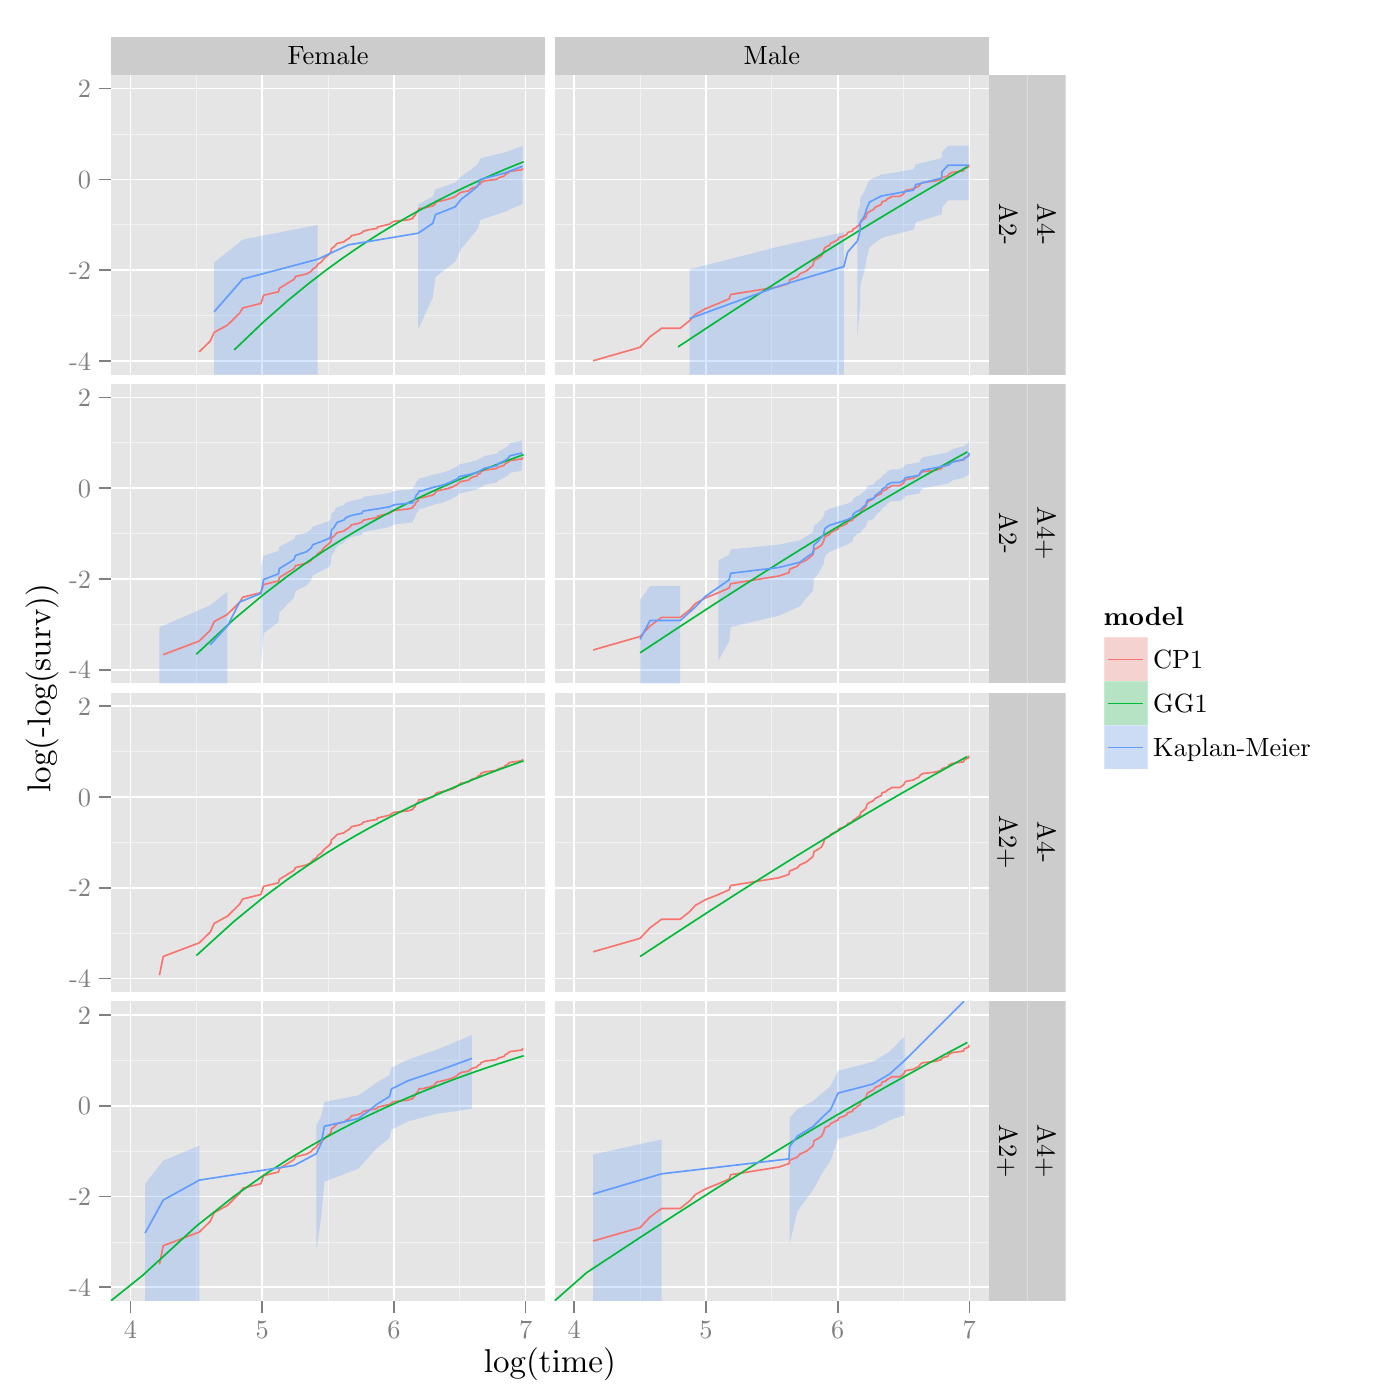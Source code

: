 % Created by tikzDevice version 0.7.0 on 2015-01-16 16:02:53
% !TEX encoding = UTF-8 Unicode
\documentclass[11pt]{memoir}
\nonstopmode

\usepackage{tikz}

\usepackage[active,tightpage,psfixbb]{preview}

\PreviewEnvironment{pgfpicture}

\setlength\PreviewBorder{0pt}

\usepackage{amsmath}
\newcommand{\SweaveOpts}[1]{}  % do not interfere with LaTeX
\newcommand{\SweaveInput}[1]{} % because they are not real TeX commands
\newcommand{\Sexpr}[1]{}       % will only be parsed by R


\usepackage{geometry}
\usepackage{amsmath}
\usepackage{lscape}
\geometry{verbose,tmargin=2.5cm,bmargin=2.5cm,lmargin=2.5cm,rmargin=2.5cm}


\begin{document}

\begin{tikzpicture}[x=1pt,y=1pt]
\definecolor[named]{fillColor}{rgb}{1.00,1.00,1.00}
\path[use as bounding box,fill=fillColor,fill opacity=0.00] (0,0) rectangle (505.89,505.89);
\begin{scope}
\path[clip] (  0.00,  0.00) rectangle (505.89,505.89);
\definecolor[named]{drawColor}{rgb}{1.00,1.00,1.00}
\definecolor[named]{fillColor}{rgb}{1.00,1.00,1.00}

\path[draw=drawColor,line width= 0.6pt,line join=round,line cap=round,fill=fillColor] ( -0.00,  0.00) rectangle (505.89,505.89);
\end{scope}
\begin{scope}
\path[clip] ( 40.03,478.81) rectangle (197.07,492.64);
\definecolor[named]{fillColor}{rgb}{0.80,0.80,0.80}

\path[fill=fillColor] ( 40.03,478.81) rectangle (197.07,492.64);
\definecolor[named]{drawColor}{rgb}{0.00,0.00,0.00}

\node[text=drawColor,anchor=base,inner sep=0pt, outer sep=0pt, scale=  0.87] at (118.55,482.43) {Female};
\end{scope}
\begin{scope}
\path[clip] (200.38,478.81) rectangle (357.41,492.64);
\definecolor[named]{fillColor}{rgb}{0.80,0.80,0.80}

\path[fill=fillColor] (200.38,478.81) rectangle (357.41,492.64);
\definecolor[named]{drawColor}{rgb}{0.00,0.00,0.00}

\node[text=drawColor,anchor=base,inner sep=0pt, outer sep=0pt, scale=  0.87] at (278.90,482.43) {Male};
\end{scope}
\begin{scope}
\path[clip] ( 40.03,370.54) rectangle (197.07,478.81);
\definecolor[named]{fillColor}{rgb}{0.90,0.90,0.90}

\path[fill=fillColor] ( 40.03,370.54) rectangle (197.07,478.81);
\definecolor[named]{drawColor}{rgb}{0.95,0.95,0.95}

\path[draw=drawColor,line width= 0.3pt,line join=round] ( 40.03,391.87) --
	(197.07,391.87);

\path[draw=drawColor,line width= 0.3pt,line join=round] ( 40.03,424.67) --
	(197.07,424.67);

\path[draw=drawColor,line width= 0.3pt,line join=round] ( 40.03,457.48) --
	(197.07,457.48);

\path[draw=drawColor,line width= 0.3pt,line join=round] ( 70.96,370.54) --
	( 70.96,478.81);

\path[draw=drawColor,line width= 0.3pt,line join=round] (118.55,370.54) --
	(118.55,478.81);

\path[draw=drawColor,line width= 0.3pt,line join=round] (166.14,370.54) --
	(166.14,478.81);
\definecolor[named]{drawColor}{rgb}{1.00,1.00,1.00}

\path[draw=drawColor,line width= 0.6pt,line join=round] ( 40.03,375.46) --
	(197.07,375.46);

\path[draw=drawColor,line width= 0.6pt,line join=round] ( 40.03,408.27) --
	(197.07,408.27);

\path[draw=drawColor,line width= 0.6pt,line join=round] ( 40.03,441.08) --
	(197.07,441.08);

\path[draw=drawColor,line width= 0.6pt,line join=round] ( 40.03,473.89) --
	(197.07,473.89);

\path[draw=drawColor,line width= 0.6pt,line join=round] ( 47.17,370.54) --
	( 47.17,478.81);

\path[draw=drawColor,line width= 0.6pt,line join=round] ( 94.76,370.54) --
	( 94.76,478.81);

\path[draw=drawColor,line width= 0.6pt,line join=round] (142.34,370.54) --
	(142.34,478.81);

\path[draw=drawColor,line width= 0.6pt,line join=round] (189.93,370.54) --
	(189.93,478.81);
\definecolor[named]{fillColor}{rgb}{0.38,0.61,1.00}

\path[fill=fillColor,fill opacity=0.25] ( 77.37,411.02) --
	( 87.72,419.32) --
	(114.77,424.62) --
	(114.77,370.54) --
	( 87.72,370.54) --
	( 77.37,370.54) --
	cycle;

\path[fill=fillColor,fill opacity=0.25] (151.11,431.98) --
	(156.39,434.87) --
	(157.35,437.48) --
	(164.52,439.89) --
	(166.55,442.16) --
	(169.84,444.36) --
	(172.67,446.51) --
	(173.65,448.66) --
	(182.54,450.85) --
	(188.85,453.15) --
	(188.85,432.22) --
	(182.54,429.40) --
	(173.65,426.44) --
	(172.67,423.27) --
	(169.84,419.80) --
	(166.55,415.88) --
	(164.52,411.33) --
	(157.35,405.76) --
	(156.39,398.37) --
	(151.11,386.85) --
	cycle;
\definecolor[named]{drawColor}{rgb}{0.97,0.46,0.43}

\path[draw=drawColor,line width= 0.6pt,line join=round] ( 72.00,378.76) --
	( 75.97,382.61) --
	( 77.37,385.76) --
	( 82.20,388.42) --
	( 86.59,392.76) --
	( 87.72,394.59) --
	( 94.30,396.25) --
	( 95.26,399.17) --
	(100.66,400.47) --
	(100.94,401.70) --
	(106.26,404.97) --
	(106.76,405.97) --
	(110.82,406.91) --
	(112.39,407.81) --
	(113.05,408.68) --
	(114.34,409.52) --
	(114.77,410.33) --
	(116.01,411.12) --
	(117.23,412.62) --
	(119.00,414.05) --
	(119.57,414.74) --
	(119.76,416.06) --
	(120.70,416.69) --
	(121.25,417.31) --
	(121.80,417.91) --
	(124.28,418.50) --
	(124.96,419.08) --
	(125.97,419.64) --
	(126.63,420.19) --
	(126.96,420.73) --
	(129.50,421.26) --
	(130.87,421.79) --
	(131.17,422.32) --
	(133.07,422.83) --
	(136.26,423.35) --
	(136.39,423.86) --
	(140.73,424.89) --
	(141.46,425.41) --
	(142.41,425.93) --
	(147.44,426.45) --
	(149.20,426.98) --
	(149.31,427.50) --
	(150.01,428.01) --
	(150.11,428.53) --
	(150.51,429.03) --
	(151.11,429.54) --
	(151.20,430.03) --
	(151.40,430.52) --
	(152.36,430.52) --
	(154.60,431.03) --
	(156.39,431.52) --
	(157.09,432.01) --
	(157.35,432.50) --
	(157.86,432.99) --
	(160.19,433.48) --
	(162.10,433.97) --
	(163.63,434.46) --
	(164.52,434.95) --
	(165.33,435.44) --
	(165.77,435.92) --
	(166.55,436.41) --
	(169.31,436.90) --
	(169.84,437.40) --
	(170.50,437.89) --
	(172.29,438.40) --
	(172.67,438.93) --
	(173.65,439.46) --
	(173.78,439.99) --
	(175.16,440.53) --
	(179.40,441.08) --
	(180.15,441.64) --
	(182.09,442.21) --
	(182.54,442.79) --
	(183.55,443.37) --
	(184.19,443.96) --
	(188.71,444.57) --
	(188.85,445.20);
\definecolor[named]{drawColor}{rgb}{0.00,0.73,0.22}

\path[draw=drawColor,line width= 0.6pt,line join=round] ( 84.64,379.46) --
	( 95.26,389.59) --
	(103.94,397.22) --
	(111.27,403.22) --
	(117.63,408.11) --
	(123.23,412.19) --
	(128.25,415.66) --
	(132.78,418.67) --
	(136.92,421.31) --
	(140.73,423.65) --
	(144.26,425.75) --
	(147.54,427.64) --
	(150.61,429.36) --
	(153.50,430.93) --
	(156.22,432.37) --
	(158.79,433.71) --
	(161.23,434.94) --
	(163.55,436.10) --
	(165.77,437.18) --
	(167.88,438.19) --
	(169.91,439.14) --
	(171.85,440.03) --
	(173.72,440.88) --
	(175.51,441.68) --
	(177.24,442.45) --
	(178.91,443.17) --
	(180.52,443.86) --
	(182.09,444.52) --
	(183.60,445.16) --
	(185.06,445.76) --
	(186.48,446.34) --
	(187.86,446.90) --
	(189.20,447.43);
\definecolor[named]{drawColor}{rgb}{0.38,0.61,1.00}

\path[draw=drawColor,line width= 0.6pt,line join=round] ( 77.37,393.22) --
	( 87.72,405.05) --
	(114.77,412.19) --
	(125.97,417.42) --
	(151.11,421.62) --
	(156.39,425.18) --
	(157.35,428.32) --
	(164.52,431.17) --
	(166.55,433.81) --
	(169.84,436.30) --
	(172.67,438.70) --
	(173.65,441.05) --
	(182.54,443.41) --
	(188.85,445.82);
\end{scope}
\begin{scope}
\path[clip] ( 40.03,258.96) rectangle (197.07,367.23);
\definecolor[named]{fillColor}{rgb}{0.90,0.90,0.90}

\path[fill=fillColor] ( 40.03,258.96) rectangle (197.07,367.23);
\definecolor[named]{drawColor}{rgb}{0.95,0.95,0.95}

\path[draw=drawColor,line width= 0.3pt,line join=round] ( 40.03,280.28) --
	(197.07,280.28);

\path[draw=drawColor,line width= 0.3pt,line join=round] ( 40.03,313.09) --
	(197.07,313.09);

\path[draw=drawColor,line width= 0.3pt,line join=round] ( 40.03,345.90) --
	(197.07,345.90);

\path[draw=drawColor,line width= 0.3pt,line join=round] ( 70.96,258.96) --
	( 70.96,367.23);

\path[draw=drawColor,line width= 0.3pt,line join=round] (118.55,258.96) --
	(118.55,367.23);

\path[draw=drawColor,line width= 0.3pt,line join=round] (166.14,258.96) --
	(166.14,367.23);
\definecolor[named]{drawColor}{rgb}{1.00,1.00,1.00}

\path[draw=drawColor,line width= 0.6pt,line join=round] ( 40.03,263.88) --
	(197.07,263.88);

\path[draw=drawColor,line width= 0.6pt,line join=round] ( 40.03,296.69) --
	(197.07,296.69);

\path[draw=drawColor,line width= 0.6pt,line join=round] ( 40.03,329.50) --
	(197.07,329.50);

\path[draw=drawColor,line width= 0.6pt,line join=round] ( 40.03,362.31) --
	(197.07,362.31);

\path[draw=drawColor,line width= 0.6pt,line join=round] ( 47.17,258.96) --
	( 47.17,367.23);

\path[draw=drawColor,line width= 0.6pt,line join=round] ( 94.76,258.96) --
	( 94.76,367.23);

\path[draw=drawColor,line width= 0.6pt,line join=round] (142.34,258.96) --
	(142.34,367.23);

\path[draw=drawColor,line width= 0.6pt,line join=round] (189.93,258.96) --
	(189.93,367.23);
\definecolor[named]{fillColor}{rgb}{0.38,0.61,1.00}

\path[fill=fillColor,fill opacity=0.25] ( 57.62,279.20) --
	( 75.97,287.17) --
	( 82.20,292.10) --
	( 82.20,258.96) --
	( 75.97,258.96) --
	( 57.62,258.96) --
	cycle;

\path[fill=fillColor,fill opacity=0.25] ( 94.30,301.11) --
	( 95.26,305.11) --
	(100.66,306.80) --
	(100.94,308.34) --
	(106.26,311.08) --
	(106.76,312.31) --
	(110.82,313.47) --
	(112.39,314.57) --
	(113.05,315.62) --
	(119.00,317.58) --
	(119.57,318.50) --
	(119.76,320.24) --
	(120.70,321.08) --
	(121.25,321.89) --
	(121.80,322.68) --
	(124.28,323.45) --
	(124.96,324.20) --
	(126.96,324.94) --
	(130.87,325.66) --
	(131.17,326.37) --
	(136.26,327.07) --
	(140.73,327.77) --
	(142.41,328.45) --
	(149.20,329.13) --
	(149.31,329.80) --
	(150.01,330.46) --
	(150.11,331.13) --
	(150.51,331.79) --
	(151.20,332.45) --
	(151.40,333.11) --
	(152.36,333.11) --
	(154.60,333.80) --
	(157.09,334.49) --
	(160.19,335.19) --
	(162.10,335.89) --
	(163.63,336.60) --
	(165.33,337.32) --
	(165.77,338.05) --
	(169.31,338.79) --
	(172.29,339.55) --
	(173.78,340.33) --
	(175.16,341.13) --
	(179.40,341.95) --
	(180.15,342.81) --
	(182.09,343.72) --
	(183.55,344.67) --
	(184.19,345.68) --
	(188.71,346.77) --
	(188.71,335.90) --
	(184.19,334.96) --
	(183.55,334.06) --
	(182.09,333.18) --
	(180.15,332.33) --
	(179.40,331.49) --
	(175.16,330.68) --
	(173.78,329.87) --
	(172.29,329.07) --
	(169.31,328.28) --
	(165.77,327.50) --
	(165.33,326.72) --
	(163.63,325.94) --
	(162.10,325.16) --
	(160.19,324.38) --
	(157.09,323.60) --
	(154.60,322.82) --
	(152.36,322.02) --
	(151.40,322.02) --
	(151.20,321.24) --
	(150.51,320.46) --
	(150.11,319.66) --
	(150.01,318.85) --
	(149.31,318.02) --
	(149.20,317.19) --
	(142.41,316.33) --
	(140.73,315.46) --
	(136.26,314.56) --
	(131.17,313.65) --
	(130.87,312.71) --
	(126.96,311.74) --
	(124.96,310.74) --
	(124.28,309.70) --
	(121.80,308.63) --
	(121.25,307.51) --
	(120.70,306.35) --
	(119.76,305.13) --
	(119.57,302.51) --
	(119.00,301.09) --
	(113.05,297.96) --
	(112.39,296.22) --
	(110.82,294.33) --
	(106.76,292.27) --
	(106.26,289.99) --
	(100.94,284.52) --
	(100.66,281.14) --
	( 95.26,277.07) --
	( 94.30,265.03) --
	cycle;
\definecolor[named]{drawColor}{rgb}{0.97,0.46,0.43}

\path[draw=drawColor,line width= 0.6pt,line join=round] ( 59.00,269.33) --
	( 72.00,274.25) --
	( 75.97,278.11) --
	( 77.37,281.25) --
	( 82.20,283.91) --
	( 86.59,288.25) --
	( 87.72,290.08) --
	( 94.30,291.74) --
	( 95.26,294.66) --
	(100.66,295.96) --
	(100.94,297.19) --
	(106.26,300.46) --
	(106.76,301.46) --
	(110.82,302.40) --
	(112.39,303.30) --
	(113.05,304.17) --
	(114.34,305.01) --
	(114.77,305.82) --
	(116.01,306.61) --
	(117.23,308.11) --
	(119.00,309.54) --
	(119.57,310.23) --
	(119.76,311.55) --
	(120.70,312.18) --
	(121.25,312.80) --
	(121.80,313.40) --
	(124.28,313.99) --
	(124.96,314.57) --
	(125.97,315.13) --
	(126.63,315.68) --
	(126.96,316.22) --
	(129.50,316.75) --
	(130.87,317.28) --
	(131.17,317.81) --
	(133.07,318.32) --
	(136.26,318.84) --
	(136.39,319.35) --
	(140.73,320.38) --
	(141.46,320.90) --
	(142.41,321.42) --
	(147.44,321.94) --
	(149.20,322.47) --
	(149.31,322.99) --
	(150.01,323.51) --
	(150.11,324.02) --
	(150.51,324.52) --
	(151.11,325.03) --
	(151.20,325.52) --
	(151.40,326.01) --
	(152.36,326.01) --
	(154.60,326.52) --
	(156.39,327.01) --
	(157.09,327.50) --
	(157.35,327.99) --
	(157.86,328.48) --
	(160.19,328.97) --
	(162.10,329.46) --
	(163.63,329.95) --
	(164.52,330.44) --
	(165.33,330.93) --
	(165.77,331.41) --
	(166.55,331.90) --
	(169.31,332.39) --
	(169.84,332.89) --
	(170.50,333.38) --
	(172.29,333.89) --
	(172.67,334.42) --
	(173.65,334.95) --
	(173.78,335.48) --
	(175.16,336.02) --
	(179.40,336.57) --
	(180.15,337.13) --
	(182.09,337.70) --
	(182.54,338.28) --
	(183.55,338.86) --
	(184.19,339.45) --
	(188.71,340.06) --
	(188.85,340.69);
\definecolor[named]{drawColor}{rgb}{0.00,0.73,0.22}

\path[draw=drawColor,line width= 0.6pt,line join=round] ( 70.95,269.48) --
	( 84.64,282.21) --
	( 95.26,291.08) --
	(103.94,297.73) --
	(111.27,302.95) --
	(117.63,307.19) --
	(123.23,310.74) --
	(128.25,313.75) --
	(132.78,316.37) --
	(136.92,318.66) --
	(140.73,320.70) --
	(144.26,322.52) --
	(147.54,324.17) --
	(150.61,325.67) --
	(153.50,327.04) --
	(156.22,328.30) --
	(158.79,329.47) --
	(161.23,330.56) --
	(163.55,331.57) --
	(165.77,332.52) --
	(167.88,333.41) --
	(169.91,334.24) --
	(171.85,335.03) --
	(173.72,335.78) --
	(175.51,336.49) --
	(177.24,337.16) --
	(178.91,337.80) --
	(180.52,338.41) --
	(182.09,339.00) --
	(183.60,339.56) --
	(185.06,340.09) --
	(186.48,340.61) --
	(187.86,341.10) --
	(189.20,341.58);
\definecolor[named]{drawColor}{rgb}{0.38,0.61,1.00}

\path[draw=drawColor,line width= 0.6pt,line join=round] ( 75.97,272.90) --
	( 82.20,279.69) --
	( 86.59,288.34) --
	( 94.30,291.47) --
	( 95.26,296.47) --
	(100.66,298.55) --
	(100.94,300.42) --
	(106.26,303.71) --
	(106.76,305.18) --
	(110.82,306.55) --
	(112.39,307.84) --
	(113.05,309.06) --
	(119.00,311.32) --
	(119.57,312.38) --
	(119.76,314.37) --
	(120.70,315.31) --
	(121.25,316.23) --
	(121.80,317.11) --
	(124.28,317.97) --
	(124.96,318.81) --
	(126.96,319.63) --
	(130.87,320.43) --
	(131.17,321.21) --
	(136.26,321.98) --
	(140.73,322.74) --
	(142.41,323.49) --
	(149.20,324.22) --
	(149.31,324.95) --
	(150.01,325.66) --
	(150.11,326.38) --
	(150.51,327.08) --
	(151.20,327.78) --
	(151.40,328.48) --
	(152.36,328.48) --
	(154.60,329.21) --
	(157.09,329.94) --
	(160.19,330.66) --
	(162.10,331.39) --
	(163.63,332.12) --
	(165.33,332.86) --
	(165.77,333.61) --
	(169.31,334.37) --
	(172.29,335.13) --
	(173.78,335.92) --
	(175.16,336.72) --
	(179.40,337.54) --
	(180.15,338.40) --
	(182.09,339.28) --
	(183.55,340.21) --
	(184.19,341.18) --
	(188.71,342.22);
\end{scope}
\begin{scope}
\path[clip] ( 40.03,147.38) rectangle (197.07,255.65);
\definecolor[named]{fillColor}{rgb}{0.90,0.90,0.90}

\path[fill=fillColor] ( 40.03,147.38) rectangle (197.07,255.65);
\definecolor[named]{drawColor}{rgb}{0.95,0.95,0.95}

\path[draw=drawColor,line width= 0.3pt,line join=round] ( 40.03,168.70) --
	(197.07,168.70);

\path[draw=drawColor,line width= 0.3pt,line join=round] ( 40.03,201.51) --
	(197.07,201.51);

\path[draw=drawColor,line width= 0.3pt,line join=round] ( 40.03,234.32) --
	(197.07,234.32);

\path[draw=drawColor,line width= 0.3pt,line join=round] ( 70.96,147.38) --
	( 70.96,255.65);

\path[draw=drawColor,line width= 0.3pt,line join=round] (118.55,147.38) --
	(118.55,255.65);

\path[draw=drawColor,line width= 0.3pt,line join=round] (166.14,147.38) --
	(166.14,255.65);
\definecolor[named]{drawColor}{rgb}{1.00,1.00,1.00}

\path[draw=drawColor,line width= 0.6pt,line join=round] ( 40.03,152.30) --
	(197.07,152.30);

\path[draw=drawColor,line width= 0.6pt,line join=round] ( 40.03,185.11) --
	(197.07,185.11);

\path[draw=drawColor,line width= 0.6pt,line join=round] ( 40.03,217.92) --
	(197.07,217.92);

\path[draw=drawColor,line width= 0.6pt,line join=round] ( 40.03,250.73) --
	(197.07,250.73);

\path[draw=drawColor,line width= 0.6pt,line join=round] ( 47.17,147.38) --
	( 47.17,255.65);

\path[draw=drawColor,line width= 0.6pt,line join=round] ( 94.76,147.38) --
	( 94.76,255.65);

\path[draw=drawColor,line width= 0.6pt,line join=round] (142.34,147.38) --
	(142.34,255.65);

\path[draw=drawColor,line width= 0.6pt,line join=round] (189.93,147.38) --
	(189.93,255.65);
\definecolor[named]{drawColor}{rgb}{0.97,0.46,0.43}

\path[draw=drawColor,line width= 0.6pt,line join=round] ( 57.62,153.53) --
	( 59.00,160.27) --
	( 72.00,165.19) --
	( 75.97,169.04) --
	( 77.37,172.19) --
	( 82.20,174.84) --
	( 86.59,179.19) --
	( 87.72,181.02) --
	( 94.30,182.67) --
	( 95.26,185.59) --
	(100.66,186.90) --
	(100.94,188.12) --
	(106.26,191.40) --
	(106.76,192.39) --
	(110.82,193.34) --
	(112.39,194.24) --
	(113.05,195.11) --
	(114.34,195.95) --
	(114.77,196.76) --
	(116.01,197.54) --
	(117.23,199.05) --
	(119.00,200.48) --
	(119.57,201.16) --
	(119.76,202.48) --
	(120.70,203.12) --
	(121.25,203.74) --
	(121.80,204.34) --
	(124.28,204.93) --
	(124.96,205.50) --
	(125.97,206.07) --
	(126.63,206.62) --
	(126.96,207.16) --
	(129.50,207.69) --
	(130.87,208.22) --
	(131.17,208.74) --
	(133.07,209.26) --
	(136.26,209.78) --
	(136.39,210.29) --
	(140.73,211.31) --
	(141.46,211.83) --
	(142.41,212.36) --
	(147.44,212.88) --
	(149.20,213.41) --
	(149.31,213.92) --
	(150.01,214.44) --
	(150.11,214.95) --
	(150.51,215.46) --
	(151.11,215.96) --
	(151.20,216.46) --
	(151.40,216.95) --
	(152.36,216.95) --
	(154.60,217.45) --
	(156.39,217.95) --
	(157.09,218.44) --
	(157.35,218.93) --
	(157.86,219.41) --
	(160.19,219.91) --
	(162.10,220.40) --
	(163.63,220.89) --
	(164.52,221.38) --
	(165.33,221.86) --
	(165.77,222.35) --
	(166.55,222.84) --
	(169.31,223.33) --
	(169.84,223.82) --
	(170.50,224.31) --
	(172.29,224.83) --
	(172.67,225.36) --
	(173.65,225.89) --
	(173.78,226.42) --
	(175.16,226.95) --
	(179.40,227.51) --
	(180.15,228.07) --
	(182.09,228.64) --
	(182.54,229.22) --
	(183.55,229.80) --
	(184.19,230.39) --
	(188.71,230.99) --
	(188.85,231.63);
\definecolor[named]{drawColor}{rgb}{0.00,0.73,0.22}

\path[draw=drawColor,line width= 0.6pt,line join=round] ( 70.95,160.60) --
	( 84.64,173.02) --
	( 95.26,181.68) --
	(103.94,188.16) --
	(111.27,193.25) --
	(117.63,197.39) --
	(123.23,200.84) --
	(128.25,203.78) --
	(132.78,206.33) --
	(136.92,208.57) --
	(140.73,210.55) --
	(144.26,212.33) --
	(147.54,213.94) --
	(150.61,215.41) --
	(153.50,216.75) --
	(156.22,217.98) --
	(158.79,219.12) --
	(161.23,220.18) --
	(163.55,221.17) --
	(165.77,222.10) --
	(167.88,222.97) --
	(169.91,223.78) --
	(171.85,224.56) --
	(173.72,225.29) --
	(175.51,225.98) --
	(177.24,226.64) --
	(178.91,227.27) --
	(180.52,227.86) --
	(182.09,228.44) --
	(183.60,228.98) --
	(185.06,229.51) --
	(186.48,230.01) --
	(187.86,230.50) --
	(189.20,230.96);
\end{scope}
\begin{scope}
\path[clip] ( 40.03, 35.80) rectangle (197.07,144.07);
\definecolor[named]{fillColor}{rgb}{0.90,0.90,0.90}

\path[fill=fillColor] ( 40.03, 35.80) rectangle (197.07,144.07);
\definecolor[named]{drawColor}{rgb}{0.95,0.95,0.95}

\path[draw=drawColor,line width= 0.3pt,line join=round] ( 40.03, 57.12) --
	(197.07, 57.12);

\path[draw=drawColor,line width= 0.3pt,line join=round] ( 40.03, 89.93) --
	(197.07, 89.93);

\path[draw=drawColor,line width= 0.3pt,line join=round] ( 40.03,122.74) --
	(197.07,122.74);

\path[draw=drawColor,line width= 0.3pt,line join=round] ( 70.96, 35.80) --
	( 70.96,144.07);

\path[draw=drawColor,line width= 0.3pt,line join=round] (118.55, 35.80) --
	(118.55,144.07);

\path[draw=drawColor,line width= 0.3pt,line join=round] (166.14, 35.80) --
	(166.14,144.07);
\definecolor[named]{drawColor}{rgb}{1.00,1.00,1.00}

\path[draw=drawColor,line width= 0.6pt,line join=round] ( 40.03, 40.72) --
	(197.07, 40.72);

\path[draw=drawColor,line width= 0.6pt,line join=round] ( 40.03, 73.53) --
	(197.07, 73.53);

\path[draw=drawColor,line width= 0.6pt,line join=round] ( 40.03,106.34) --
	(197.07,106.34);

\path[draw=drawColor,line width= 0.6pt,line join=round] ( 40.03,139.14) --
	(197.07,139.14);

\path[draw=drawColor,line width= 0.6pt,line join=round] ( 47.17, 35.80) --
	( 47.17,144.07);

\path[draw=drawColor,line width= 0.6pt,line join=round] ( 94.76, 35.80) --
	( 94.76,144.07);

\path[draw=drawColor,line width= 0.6pt,line join=round] (142.34, 35.80) --
	(142.34,144.07);

\path[draw=drawColor,line width= 0.6pt,line join=round] (189.93, 35.80) --
	(189.93,144.07);
\definecolor[named]{fillColor}{rgb}{0.38,0.61,1.00}

\path[fill=fillColor,fill opacity=0.25] ( 52.45, 78.16) --
	( 59.00, 86.52) --
	( 72.00, 91.88) --
	( 72.00, 35.80) --
	( 59.00, 35.80) --
	( 52.45, 35.80) --
	cycle;

\path[fill=fillColor,fill opacity=0.25] (114.34, 99.40) --
	(116.01,102.39) --
	(117.23,107.66) --
	(129.50,110.10) --
	(133.07,112.49) --
	(136.39,114.90) --
	(140.73,117.38) --
	(141.46,120.03) --
	(147.44,123.00) --
	(157.86,126.61) --
	(170.50,131.84) --
	(170.50,105.18) --
	(157.86,103.44) --
	(147.44,100.66) --
	(141.46, 97.68) --
	(140.73, 94.54) --
	(136.39, 91.21) --
	(133.07, 87.60) --
	(129.50, 83.57) --
	(117.23, 78.90) --
	(116.01, 65.75) --
	(114.34, 54.12) --
	cycle;
\definecolor[named]{drawColor}{rgb}{0.97,0.46,0.43}

\path[draw=drawColor,line width= 0.6pt,line join=round] ( 57.62, 49.02) --
	( 59.00, 55.76) --
	( 72.00, 60.68) --
	( 75.97, 64.53) --
	( 77.37, 67.68) --
	( 82.20, 70.33) --
	( 86.59, 74.68) --
	( 87.72, 76.51) --
	( 94.30, 78.16) --
	( 95.26, 81.08) --
	(100.66, 82.39) --
	(100.94, 83.61) --
	(106.26, 86.89) --
	(106.76, 87.88) --
	(110.82, 88.83) --
	(112.39, 89.73) --
	(113.05, 90.60) --
	(114.34, 91.44) --
	(114.77, 92.25) --
	(116.01, 93.03) --
	(117.23, 94.54) --
	(119.00, 95.97) --
	(119.57, 96.65) --
	(119.76, 97.97) --
	(120.70, 98.61) --
	(121.25, 99.23) --
	(121.80, 99.83) --
	(124.28,100.42) --
	(124.96,100.99) --
	(125.97,101.56) --
	(126.63,102.11) --
	(126.96,102.65) --
	(129.50,103.18) --
	(130.87,103.71) --
	(131.17,104.23) --
	(133.07,104.75) --
	(136.26,105.27) --
	(136.39,105.78) --
	(140.73,106.80) --
	(141.46,107.32) --
	(142.41,107.85) --
	(147.44,108.37) --
	(149.20,108.90) --
	(149.31,109.41) --
	(150.01,109.93) --
	(150.11,110.44) --
	(150.51,110.95) --
	(151.11,111.46) --
	(151.20,111.95) --
	(151.40,112.44) --
	(152.36,112.44) --
	(154.60,112.94) --
	(156.39,113.44) --
	(157.09,113.93) --
	(157.35,114.42) --
	(157.86,114.90) --
	(160.19,115.40) --
	(162.10,115.89) --
	(163.63,116.38) --
	(164.52,116.87) --
	(165.33,117.36) --
	(165.77,117.84) --
	(166.55,118.33) --
	(169.31,118.82) --
	(169.84,119.31) --
	(170.50,119.80) --
	(172.29,120.32) --
	(172.67,120.85) --
	(173.65,121.38) --
	(173.78,121.91) --
	(175.16,122.44) --
	(179.40,123.00) --
	(180.15,123.56) --
	(182.09,124.13) --
	(182.54,124.71) --
	(183.55,125.29) --
	(184.19,125.88) --
	(188.71,126.48) --
	(188.85,127.12);
\definecolor[named]{drawColor}{rgb}{0.00,0.73,0.22}

\path[draw=drawColor,line width= 0.6pt,line join=round] ( 40.03, 35.80) --
	( 51.66, 45.12) --
	( 70.95, 62.82) --
	( 84.64, 73.67) --
	( 95.26, 81.19) --
	(103.94, 86.82) --
	(111.27, 91.24) --
	(117.63, 94.84) --
	(123.23, 97.84) --
	(128.25,100.40) --
	(132.78,102.63) --
	(136.92,104.58) --
	(140.73,106.32) --
	(144.26,107.88) --
	(147.54,109.29) --
	(150.61,110.58) --
	(153.50,111.76) --
	(156.22,112.85) --
	(158.79,113.85) --
	(161.23,114.79) --
	(163.55,115.67) --
	(165.77,116.49) --
	(167.88,117.26) --
	(169.91,117.98) --
	(171.85,118.67) --
	(173.72,119.32) --
	(175.51,119.94) --
	(177.24,120.52) --
	(178.91,121.08) --
	(180.52,121.62) --
	(182.09,122.13) --
	(183.60,122.62) --
	(185.06,123.09) --
	(186.48,123.54) --
	(187.86,123.97) --
	(189.20,124.39);
\definecolor[named]{drawColor}{rgb}{0.38,0.61,1.00}

\path[draw=drawColor,line width= 0.6pt,line join=round] ( 52.45, 60.35) --
	( 59.00, 72.24) --
	( 72.00, 79.45) --
	(106.26, 84.75) --
	(114.34, 89.03) --
	(116.01, 92.69) --
	(117.23, 98.91) --
	(129.50,101.70) --
	(133.07,104.37) --
	(136.39,107.00) --
	(140.73,109.65) --
	(141.46,112.40) --
	(147.44,115.37) --
	(157.86,118.82) --
	(170.50,123.42);
\end{scope}
\begin{scope}
\path[clip] (200.38,370.54) rectangle (357.41,478.81);
\definecolor[named]{fillColor}{rgb}{0.90,0.90,0.90}

\path[fill=fillColor] (200.38,370.54) rectangle (357.41,478.81);
\definecolor[named]{drawColor}{rgb}{0.95,0.95,0.95}

\path[draw=drawColor,line width= 0.3pt,line join=round] (200.38,391.87) --
	(357.41,391.87);

\path[draw=drawColor,line width= 0.3pt,line join=round] (200.38,424.67) --
	(357.41,424.67);

\path[draw=drawColor,line width= 0.3pt,line join=round] (200.38,457.48) --
	(357.41,457.48);

\path[draw=drawColor,line width= 0.3pt,line join=round] (231.31,370.54) --
	(231.31,478.81);

\path[draw=drawColor,line width= 0.3pt,line join=round] (278.90,370.54) --
	(278.90,478.81);

\path[draw=drawColor,line width= 0.3pt,line join=round] (326.48,370.54) --
	(326.48,478.81);
\definecolor[named]{drawColor}{rgb}{1.00,1.00,1.00}

\path[draw=drawColor,line width= 0.6pt,line join=round] (200.38,375.46) --
	(357.41,375.46);

\path[draw=drawColor,line width= 0.6pt,line join=round] (200.38,408.27) --
	(357.41,408.27);

\path[draw=drawColor,line width= 0.6pt,line join=round] (200.38,441.08) --
	(357.41,441.08);

\path[draw=drawColor,line width= 0.6pt,line join=round] (200.38,473.89) --
	(357.41,473.89);

\path[draw=drawColor,line width= 0.6pt,line join=round] (207.52,370.54) --
	(207.52,478.81);

\path[draw=drawColor,line width= 0.6pt,line join=round] (255.10,370.54) --
	(255.10,478.81);

\path[draw=drawColor,line width= 0.6pt,line join=round] (302.69,370.54) --
	(302.69,478.81);

\path[draw=drawColor,line width= 0.6pt,line join=round] (350.27,370.54) --
	(350.27,478.81);
\definecolor[named]{fillColor}{rgb}{0.38,0.61,1.00}

\path[fill=fillColor,fill opacity=0.25] (249.16,408.55) --
	(281.42,416.79) --
	(304.94,422.01) --
	(304.94,370.54) --
	(281.42,370.54) --
	(249.16,370.54) --
	cycle;

\path[fill=fillColor,fill opacity=0.25] (309.85,429.19) --
	(310.76,431.98) --
	(310.86,434.47) --
	(312.42,436.75) --
	(313.19,438.87) --
	(314.21,440.87) --
	(318.55,442.81) --
	(330.12,444.69) --
	(330.97,446.55) --
	(331.17,446.55) --
	(340.23,448.72) --
	(340.39,450.93) --
	(342.58,453.24) --
	(350.03,453.24) --
	(350.03,433.47) --
	(342.58,433.47) --
	(340.39,430.95) --
	(340.23,428.37) --
	(331.17,425.70) --
	(330.97,425.70) --
	(330.12,422.93) --
	(318.55,419.92) --
	(314.21,416.59) --
	(313.19,412.80) --
	(312.42,408.36) --
	(310.86,402.90) --
	(310.76,395.61) --
	(309.85,384.20) --
	cycle;
\definecolor[named]{drawColor}{rgb}{0.97,0.46,0.43}

\path[draw=drawColor,line width= 0.6pt,line join=round] (214.33,375.53) --
	(231.30,380.39) --
	(234.86,384.19) --
	(239.09,387.30) --
	(245.78,387.30) --
	(249.16,389.99) --
	(251.29,392.31) --
	(254.97,394.37) --
	(259.56,396.22) --
	(263.48,397.91) --
	(264.02,399.47) --
	(281.42,402.26) --
	(285.14,403.52) --
	(285.31,404.71) --
	(288.11,405.85) --
	(289.07,406.94) --
	(291.37,407.98) --
	(293.70,409.92) --
	(293.99,410.84) --
	(294.13,411.74) --
	(295.66,412.60) --
	(296.87,413.43) --
	(297.66,415.02) --
	(297.79,415.78) --
	(298.18,416.51) --
	(299.72,417.22) --
	(300.09,417.92) --
	(302.87,419.28) --
	(302.99,419.94) --
	(304.94,420.59) --
	(306.05,421.23) --
	(306.27,421.85) --
	(308.10,422.45) --
	(308.20,423.04) --
	(309.24,423.62) --
	(309.85,424.20) --
	(310.76,424.76) --
	(310.86,425.31) --
	(311.06,425.85) --
	(311.74,426.38) --
	(312.42,426.91) --
	(312.90,427.43) --
	(313.09,427.95) --
	(313.19,428.47) --
	(313.47,428.97) --
	(314.21,429.48) --
	(315.31,429.97) --
	(315.94,430.47) --
	(316.21,430.97) --
	(317.26,431.47) --
	(318.46,431.96) --
	(318.55,432.46) --
	(318.72,432.95) --
	(320.21,433.43) --
	(320.53,433.92) --
	(321.50,434.41) --
	(322.28,434.92) --
	(325.24,434.92) --
	(325.97,435.45) --
	(326.61,435.98) --
	(326.90,436.52) --
	(327.18,437.07) --
	(330.12,437.63) --
	(330.97,438.18) --
	(331.17,438.18) --
	(332.19,438.75) --
	(332.51,439.33) --
	(333.32,439.92) --
	(338.21,440.51) --
	(340.23,441.11) --
	(340.39,441.72) --
	(342.58,442.33) --
	(342.79,442.94) --
	(343.99,443.57) --
	(348.21,444.20) --
	(348.34,444.86) --
	(349.90,445.58) --
	(350.03,445.58) --
	(350.12,446.37);
\definecolor[named]{drawColor}{rgb}{0.00,0.73,0.22}

\path[draw=drawColor,line width= 0.6pt,line join=round] (244.99,380.51) --
	(255.61,387.52) --
	(264.28,393.21) --
	(271.62,397.98) --
	(277.97,402.09) --
	(283.58,405.68) --
	(288.59,408.87) --
	(293.13,411.74) --
	(297.27,414.35) --
	(301.08,416.73) --
	(304.60,418.92) --
	(307.89,420.95) --
	(310.96,422.84) --
	(313.84,424.60) --
	(316.56,426.25) --
	(319.14,427.81) --
	(321.58,429.28) --
	(323.90,430.67) --
	(326.11,431.99) --
	(328.23,433.25) --
	(330.25,434.45) --
	(332.19,435.60) --
	(334.06,436.69) --
	(335.86,437.74) --
	(337.59,438.75) --
	(339.26,439.72) --
	(340.87,440.66) --
	(342.43,441.56) --
	(343.94,442.42) --
	(345.41,443.26) --
	(346.83,444.08) --
	(348.21,444.86) --
	(349.55,445.63);
\definecolor[named]{drawColor}{rgb}{0.38,0.61,1.00}

\path[draw=drawColor,line width= 0.6pt,line join=round] (249.16,390.75) --
	(281.42,402.52) --
	(304.94,409.58) --
	(306.27,414.73) --
	(309.85,418.84) --
	(310.76,422.31) --
	(310.86,425.33) --
	(312.42,428.05) --
	(313.19,430.54) --
	(314.21,432.87) --
	(318.55,435.07) --
	(330.12,437.18) --
	(330.97,439.24) --
	(331.17,439.24) --
	(340.23,441.52) --
	(340.39,443.81) --
	(342.58,446.17) --
	(350.03,446.17);
\end{scope}
\begin{scope}
\path[clip] (200.38,258.96) rectangle (357.41,367.23);
\definecolor[named]{fillColor}{rgb}{0.90,0.90,0.90}

\path[fill=fillColor] (200.38,258.96) rectangle (357.41,367.23);
\definecolor[named]{drawColor}{rgb}{0.95,0.95,0.95}

\path[draw=drawColor,line width= 0.3pt,line join=round] (200.38,280.28) --
	(357.41,280.28);

\path[draw=drawColor,line width= 0.3pt,line join=round] (200.38,313.09) --
	(357.41,313.09);

\path[draw=drawColor,line width= 0.3pt,line join=round] (200.38,345.90) --
	(357.41,345.90);

\path[draw=drawColor,line width= 0.3pt,line join=round] (231.31,258.96) --
	(231.31,367.23);

\path[draw=drawColor,line width= 0.3pt,line join=round] (278.90,258.96) --
	(278.90,367.23);

\path[draw=drawColor,line width= 0.3pt,line join=round] (326.48,258.96) --
	(326.48,367.23);
\definecolor[named]{drawColor}{rgb}{1.00,1.00,1.00}

\path[draw=drawColor,line width= 0.6pt,line join=round] (200.38,263.88) --
	(357.41,263.88);

\path[draw=drawColor,line width= 0.6pt,line join=round] (200.38,296.69) --
	(357.41,296.69);

\path[draw=drawColor,line width= 0.6pt,line join=round] (200.38,329.50) --
	(357.41,329.50);

\path[draw=drawColor,line width= 0.6pt,line join=round] (200.38,362.31) --
	(357.41,362.31);

\path[draw=drawColor,line width= 0.6pt,line join=round] (207.52,258.96) --
	(207.52,367.23);

\path[draw=drawColor,line width= 0.6pt,line join=round] (255.10,258.96) --
	(255.10,367.23);

\path[draw=drawColor,line width= 0.6pt,line join=round] (302.69,258.96) --
	(302.69,367.23);

\path[draw=drawColor,line width= 0.6pt,line join=round] (350.27,258.96) --
	(350.27,367.23);
\definecolor[named]{fillColor}{rgb}{0.38,0.61,1.00}

\path[fill=fillColor,fill opacity=0.25] (231.30,289.10) --
	(234.86,294.05) --
	(245.78,294.05) --
	(245.78,258.96) --
	(234.86,258.96) --
	(231.30,258.96) --
	cycle;

\path[fill=fillColor,fill opacity=0.25] (259.56,303.28) --
	(263.48,305.45) --
	(264.02,307.36) --
	(281.42,309.09) --
	(289.07,310.67) --
	(291.37,312.12) --
	(293.70,313.47) --
	(293.99,314.74) --
	(294.13,315.93) --
	(295.66,317.07) --
	(297.66,319.19) --
	(297.79,320.18) --
	(298.18,321.14) --
	(299.72,322.07) --
	(302.99,322.97) --
	(306.05,323.84) --
	(308.10,324.69) --
	(308.20,325.53) --
	(309.24,326.35) --
	(311.06,327.15) --
	(311.74,327.94) --
	(312.90,328.72) --
	(313.09,329.49) --
	(313.47,330.26) --
	(315.94,331.01) --
	(316.21,331.77) --
	(317.26,332.52) --
	(318.46,333.27) --
	(318.72,334.02) --
	(320.21,334.78) --
	(320.53,335.54) --
	(322.28,336.31) --
	(325.24,336.31) --
	(326.61,337.14) --
	(327.18,337.98) --
	(332.19,338.84) --
	(332.51,339.72) --
	(333.32,340.63) --
	(338.21,341.57) --
	(342.79,342.54) --
	(343.99,343.57) --
	(348.21,344.66) --
	(349.90,345.82) --
	(350.12,347.09) --
	(350.12,335.34) --
	(349.90,334.27) --
	(348.21,333.24) --
	(343.99,332.24) --
	(342.79,331.27) --
	(338.21,330.32) --
	(333.32,329.39) --
	(332.51,328.47) --
	(332.19,327.56) --
	(327.18,326.66) --
	(326.61,325.76) --
	(325.24,324.86) --
	(322.28,324.86) --
	(320.53,323.99) --
	(320.21,323.11) --
	(318.72,322.23) --
	(318.46,321.33) --
	(317.26,320.43) --
	(316.21,319.51) --
	(315.94,318.58) --
	(313.47,317.63) --
	(313.09,316.66) --
	(312.90,315.67) --
	(311.74,314.65) --
	(311.06,313.61) --
	(309.24,312.53) --
	(308.20,311.42) --
	(308.10,310.26) --
	(306.05,309.06) --
	(302.99,307.80) --
	(299.72,306.49) --
	(298.18,305.11) --
	(297.79,303.65) --
	(297.66,302.11) --
	(295.66,298.68) --
	(294.13,296.76) --
	(293.99,294.67) --
	(293.70,292.35) --
	(291.37,289.77) --
	(289.07,286.82) --
	(281.42,283.40) --
	(264.02,279.30) --
	(263.48,274.15) --
	(259.56,267.16) --
	cycle;
\definecolor[named]{drawColor}{rgb}{0.97,0.46,0.43}

\path[draw=drawColor,line width= 0.6pt,line join=round] (214.33,271.02) --
	(231.30,275.88) --
	(234.86,279.68) --
	(239.09,282.79) --
	(245.78,282.79) --
	(249.16,285.48) --
	(251.29,287.80) --
	(254.97,289.86) --
	(259.56,291.71) --
	(263.48,293.40) --
	(264.02,294.96) --
	(281.42,297.75) --
	(285.14,299.01) --
	(285.31,300.20) --
	(288.11,301.34) --
	(289.07,302.43) --
	(291.37,303.47) --
	(293.70,305.41) --
	(293.99,306.33) --
	(294.13,307.23) --
	(295.66,308.09) --
	(296.87,308.92) --
	(297.66,310.51) --
	(297.79,311.27) --
	(298.18,312.00) --
	(299.72,312.71) --
	(300.09,313.41) --
	(302.87,314.77) --
	(302.99,315.43) --
	(304.94,316.08) --
	(306.05,316.72) --
	(306.27,317.34) --
	(308.10,317.94) --
	(308.20,318.53) --
	(309.24,319.11) --
	(309.85,319.69) --
	(310.76,320.25) --
	(310.86,320.80) --
	(311.06,321.34) --
	(311.74,321.87) --
	(312.42,322.40) --
	(312.90,322.92) --
	(313.09,323.44) --
	(313.19,323.96) --
	(313.47,324.46) --
	(314.21,324.97) --
	(315.31,325.46) --
	(315.94,325.96) --
	(316.21,326.46) --
	(317.26,326.96) --
	(318.46,327.46) --
	(318.55,327.95) --
	(318.72,328.44) --
	(320.21,328.92) --
	(320.53,329.41) --
	(321.50,329.90) --
	(322.28,330.41) --
	(325.24,330.41) --
	(325.97,330.94) --
	(326.61,331.47) --
	(326.90,332.01) --
	(327.18,332.56) --
	(330.12,333.12) --
	(330.97,333.67) --
	(331.17,333.67) --
	(332.19,334.24) --
	(332.51,334.83) --
	(333.32,335.41) --
	(338.21,336.00) --
	(340.23,336.60) --
	(340.39,337.21) --
	(342.58,337.82) --
	(342.79,338.43) --
	(343.99,339.06) --
	(348.21,339.70) --
	(348.34,340.35) --
	(349.90,341.07) --
	(350.03,341.07) --
	(350.12,341.86);
\definecolor[named]{drawColor}{rgb}{0.00,0.73,0.22}

\path[draw=drawColor,line width= 0.6pt,line join=round] (231.30,270.00) --
	(244.99,279.02) --
	(255.61,285.95) --
	(264.28,291.55) --
	(271.62,296.24) --
	(277.97,300.26) --
	(283.58,303.78) --
	(288.59,306.90) --
	(293.13,309.71) --
	(297.27,312.25) --
	(301.08,314.56) --
	(304.60,316.70) --
	(307.89,318.67) --
	(310.96,320.51) --
	(313.84,322.22) --
	(316.56,323.82) --
	(319.14,325.33) --
	(321.58,326.76) --
	(323.90,328.11) --
	(326.11,329.39) --
	(328.23,330.61) --
	(330.25,331.77) --
	(332.19,332.88) --
	(334.06,333.94) --
	(335.86,334.96) --
	(337.59,335.94) --
	(339.26,336.88) --
	(340.87,337.78) --
	(342.43,338.66) --
	(343.94,339.50) --
	(345.41,340.31) --
	(346.83,341.10) --
	(348.21,341.86) --
	(349.55,342.60);
\definecolor[named]{drawColor}{rgb}{0.38,0.61,1.00}

\path[draw=drawColor,line width= 0.6pt,line join=round] (231.30,274.84) --
	(234.86,281.64) --
	(245.78,281.64) --
	(251.29,286.59) --
	(254.97,290.45) --
	(259.56,293.63) --
	(263.48,296.35) --
	(264.02,298.72) --
	(281.42,300.83) --
	(289.07,302.74) --
	(291.37,304.49) --
	(293.70,306.10) --
	(293.99,307.60) --
	(294.13,309.00) --
	(295.66,310.33) --
	(297.66,312.77) --
	(297.79,313.91) --
	(298.18,315.01) --
	(299.72,316.06) --
	(302.99,317.08) --
	(306.05,318.06) --
	(308.10,319.02) --
	(308.20,319.95) --
	(309.24,320.85) --
	(311.06,321.74) --
	(311.74,322.61) --
	(312.90,323.46) --
	(313.09,324.30) --
	(313.47,325.13) --
	(315.94,325.95) --
	(316.21,326.76) --
	(317.26,327.57) --
	(318.46,328.37) --
	(318.72,329.16) --
	(320.21,329.96) --
	(320.53,330.76) --
	(322.28,331.56) --
	(325.24,331.56) --
	(326.61,332.41) --
	(327.18,333.28) --
	(332.19,334.15) --
	(332.51,335.04) --
	(333.32,335.95) --
	(338.21,336.89) --
	(342.79,337.86) --
	(343.99,338.86) --
	(348.21,339.92) --
	(349.90,341.04) --
	(350.12,342.25);
\end{scope}
\begin{scope}
\path[clip] (200.38,147.38) rectangle (357.41,255.65);
\definecolor[named]{fillColor}{rgb}{0.90,0.90,0.90}

\path[fill=fillColor] (200.38,147.38) rectangle (357.41,255.65);
\definecolor[named]{drawColor}{rgb}{0.95,0.95,0.95}

\path[draw=drawColor,line width= 0.3pt,line join=round] (200.38,168.70) --
	(357.41,168.70);

\path[draw=drawColor,line width= 0.3pt,line join=round] (200.38,201.51) --
	(357.41,201.51);

\path[draw=drawColor,line width= 0.3pt,line join=round] (200.38,234.32) --
	(357.41,234.32);

\path[draw=drawColor,line width= 0.3pt,line join=round] (231.31,147.38) --
	(231.31,255.65);

\path[draw=drawColor,line width= 0.3pt,line join=round] (278.90,147.38) --
	(278.90,255.65);

\path[draw=drawColor,line width= 0.3pt,line join=round] (326.48,147.38) --
	(326.48,255.65);
\definecolor[named]{drawColor}{rgb}{1.00,1.00,1.00}

\path[draw=drawColor,line width= 0.6pt,line join=round] (200.38,152.30) --
	(357.41,152.30);

\path[draw=drawColor,line width= 0.6pt,line join=round] (200.38,185.11) --
	(357.41,185.11);

\path[draw=drawColor,line width= 0.6pt,line join=round] (200.38,217.92) --
	(357.41,217.92);

\path[draw=drawColor,line width= 0.6pt,line join=round] (200.38,250.73) --
	(357.41,250.73);

\path[draw=drawColor,line width= 0.6pt,line join=round] (207.52,147.38) --
	(207.52,255.65);

\path[draw=drawColor,line width= 0.6pt,line join=round] (255.10,147.38) --
	(255.10,255.65);

\path[draw=drawColor,line width= 0.6pt,line join=round] (302.69,147.38) --
	(302.69,255.65);

\path[draw=drawColor,line width= 0.6pt,line join=round] (350.27,147.38) --
	(350.27,255.65);
\definecolor[named]{drawColor}{rgb}{0.97,0.46,0.43}

\path[draw=drawColor,line width= 0.6pt,line join=round] (214.33,161.95) --
	(231.30,166.82) --
	(234.86,170.61) --
	(239.09,173.73) --
	(245.78,173.73) --
	(249.16,176.42) --
	(251.29,178.74) --
	(254.97,180.80) --
	(259.56,182.64) --
	(263.48,184.34) --
	(264.02,185.90) --
	(281.42,188.69) --
	(285.14,189.94) --
	(285.31,191.14) --
	(288.11,192.28) --
	(289.07,193.37) --
	(291.37,194.40) --
	(293.70,196.34) --
	(293.99,197.27) --
	(294.13,198.16) --
	(295.66,199.02) --
	(296.87,199.85) --
	(297.66,201.44) --
	(297.79,202.20) --
	(298.18,202.93) --
	(299.72,203.65) --
	(300.09,204.34) --
	(302.87,205.70) --
	(302.99,206.37) --
	(304.94,207.02) --
	(306.05,207.65) --
	(306.27,208.27) --
	(308.10,208.88) --
	(308.20,209.47) --
	(309.24,210.05) --
	(309.85,210.62) --
	(310.76,211.19) --
	(310.86,211.74) --
	(311.06,212.28) --
	(311.74,212.81) --
	(312.42,213.33) --
	(312.90,213.85) --
	(313.09,214.37) --
	(313.19,214.89) --
	(313.47,215.40) --
	(314.21,215.90) --
	(315.31,216.40) --
	(315.94,216.90) --
	(316.21,217.40) --
	(317.26,217.89) --
	(318.46,218.39) --
	(318.55,218.88) --
	(318.72,219.37) --
	(320.21,219.86) --
	(320.53,220.34) --
	(321.50,220.83) --
	(322.28,221.34) --
	(325.24,221.34) --
	(325.97,221.87) --
	(326.61,222.41) --
	(326.90,222.94) --
	(327.18,223.50) --
	(330.12,224.05) --
	(330.97,224.61) --
	(331.17,224.61) --
	(332.19,225.18) --
	(332.51,225.76) --
	(333.32,226.35) --
	(338.21,226.94) --
	(340.23,227.54) --
	(340.39,228.14) --
	(342.58,228.76) --
	(342.79,229.37) --
	(343.99,229.99) --
	(348.21,230.63) --
	(348.34,231.28) --
	(349.90,232.01) --
	(350.03,232.01) --
	(350.12,232.80);
\definecolor[named]{drawColor}{rgb}{0.00,0.73,0.22}

\path[draw=drawColor,line width= 0.6pt,line join=round] (231.30,160.26) --
	(244.99,169.25) --
	(255.61,176.16) --
	(264.28,181.74) --
	(271.62,186.41) --
	(277.97,190.42) --
	(283.58,193.93) --
	(288.59,197.04) --
	(293.13,199.83) --
	(297.27,202.35) --
	(301.08,204.66) --
	(304.60,206.78) --
	(307.89,208.75) --
	(310.96,210.57) --
	(313.84,212.27) --
	(316.56,213.87) --
	(319.14,215.37) --
	(321.58,216.79) --
	(323.90,218.13) --
	(326.11,219.41) --
	(328.23,220.62) --
	(330.25,221.77) --
	(332.19,222.88) --
	(334.06,223.93) --
	(335.86,224.94) --
	(337.59,225.92) --
	(339.26,226.85) --
	(340.87,227.75) --
	(342.43,228.62) --
	(343.94,229.45) --
	(345.41,230.26) --
	(346.83,231.04) --
	(348.21,231.80) --
	(349.55,232.53);
\end{scope}
\begin{scope}
\path[clip] (200.38, 35.80) rectangle (357.41,144.07);
\definecolor[named]{fillColor}{rgb}{0.90,0.90,0.90}

\path[fill=fillColor] (200.38, 35.80) rectangle (357.41,144.07);
\definecolor[named]{drawColor}{rgb}{0.95,0.95,0.95}

\path[draw=drawColor,line width= 0.3pt,line join=round] (200.38, 57.12) --
	(357.41, 57.12);

\path[draw=drawColor,line width= 0.3pt,line join=round] (200.38, 89.93) --
	(357.41, 89.93);

\path[draw=drawColor,line width= 0.3pt,line join=round] (200.38,122.74) --
	(357.41,122.74);

\path[draw=drawColor,line width= 0.3pt,line join=round] (231.31, 35.80) --
	(231.31,144.07);

\path[draw=drawColor,line width= 0.3pt,line join=round] (278.90, 35.80) --
	(278.90,144.07);

\path[draw=drawColor,line width= 0.3pt,line join=round] (326.48, 35.80) --
	(326.48,144.07);
\definecolor[named]{drawColor}{rgb}{1.00,1.00,1.00}

\path[draw=drawColor,line width= 0.6pt,line join=round] (200.38, 40.72) --
	(357.41, 40.72);

\path[draw=drawColor,line width= 0.6pt,line join=round] (200.38, 73.53) --
	(357.41, 73.53);

\path[draw=drawColor,line width= 0.6pt,line join=round] (200.38,106.34) --
	(357.41,106.34);

\path[draw=drawColor,line width= 0.6pt,line join=round] (200.38,139.14) --
	(357.41,139.14);

\path[draw=drawColor,line width= 0.6pt,line join=round] (207.52, 35.80) --
	(207.52,144.07);

\path[draw=drawColor,line width= 0.6pt,line join=round] (255.10, 35.80) --
	(255.10,144.07);

\path[draw=drawColor,line width= 0.6pt,line join=round] (302.69, 35.80) --
	(302.69,144.07);

\path[draw=drawColor,line width= 0.6pt,line join=round] (350.27, 35.80) --
	(350.27,144.07);
\definecolor[named]{fillColor}{rgb}{0.38,0.61,1.00}

\path[fill=fillColor,fill opacity=0.25] (214.33, 88.71) --
	(239.09, 94.16) --
	(239.09, 35.80) --
	(214.33, 35.80) --
	cycle;

\path[fill=fillColor,fill opacity=0.25] (285.31,101.90) --
	(288.11,105.04) --
	(293.70,107.93) --
	(296.87,110.68) --
	(300.09,113.38) --
	(302.87,118.98) --
	(315.31,122.15) --
	(321.50,125.95) --
	(326.90,131.37) --
	(326.90,102.97) --
	(321.50,101.05) --
	(315.31, 97.88) --
	(302.87, 94.38) --
	(300.09, 86.39) --
	(296.87, 81.58) --
	(293.70, 75.78) --
	(288.11, 68.17) --
	(285.31, 56.39) --
	cycle;
\definecolor[named]{drawColor}{rgb}{0.97,0.46,0.43}

\path[draw=drawColor,line width= 0.6pt,line join=round] (214.33, 57.45) --
	(231.30, 62.31) --
	(234.86, 66.10) --
	(239.09, 69.22) --
	(245.78, 69.22) --
	(249.16, 71.91) --
	(251.29, 74.23) --
	(254.97, 76.29) --
	(259.56, 78.13) --
	(263.48, 79.83) --
	(264.02, 81.39) --
	(281.42, 84.18) --
	(285.14, 85.43) --
	(285.31, 86.63) --
	(288.11, 87.77) --
	(289.07, 88.86) --
	(291.37, 89.89) --
	(293.70, 91.83) --
	(293.99, 92.76) --
	(294.13, 93.65) --
	(295.66, 94.51) --
	(296.87, 95.34) --
	(297.66, 96.93) --
	(297.79, 97.69) --
	(298.18, 98.42) --
	(299.72, 99.14) --
	(300.09, 99.83) --
	(302.87,101.19) --
	(302.99,101.86) --
	(304.94,102.51) --
	(306.05,103.14) --
	(306.27,103.76) --
	(308.10,104.37) --
	(308.20,104.96) --
	(309.24,105.54) --
	(309.85,106.11) --
	(310.76,106.68) --
	(310.86,107.23) --
	(311.06,107.77) --
	(311.74,108.30) --
	(312.42,108.82) --
	(312.90,109.34) --
	(313.09,109.86) --
	(313.19,110.38) --
	(313.47,110.89) --
	(314.21,111.39) --
	(315.31,111.89) --
	(315.94,112.39) --
	(316.21,112.89) --
	(317.26,113.38) --
	(318.46,113.88) --
	(318.55,114.37) --
	(318.72,114.86) --
	(320.21,115.35) --
	(320.53,115.83) --
	(321.50,116.32) --
	(322.28,116.83) --
	(325.24,116.83) --
	(325.97,117.36) --
	(326.61,117.90) --
	(326.90,118.43) --
	(327.18,118.99) --
	(330.12,119.54) --
	(330.97,120.10) --
	(331.17,120.10) --
	(332.19,120.67) --
	(332.51,121.25) --
	(333.32,121.84) --
	(338.21,122.43) --
	(340.23,123.03) --
	(340.39,123.63) --
	(342.58,124.25) --
	(342.79,124.86) --
	(343.99,125.48) --
	(348.21,126.12) --
	(348.34,126.77) --
	(349.90,127.50) --
	(350.03,127.50) --
	(350.12,128.29);
\definecolor[named]{drawColor}{rgb}{0.00,0.73,0.22}

\path[draw=drawColor,line width= 0.6pt,line join=round] (200.38, 35.80) --
	(212.01, 46.04) --
	(231.30, 58.73) --
	(244.99, 67.60) --
	(255.61, 74.39) --
	(264.28, 79.86) --
	(271.62, 84.43) --
	(277.97, 88.34) --
	(283.58, 91.76) --
	(288.59, 94.78) --
	(293.13, 97.49) --
	(297.27, 99.95) --
	(301.08,102.19) --
	(304.60,104.24) --
	(307.89,106.15) --
	(310.96,107.91) --
	(313.84,109.56) --
	(316.56,111.11) --
	(319.14,112.57) --
	(321.58,113.94) --
	(323.90,115.24) --
	(326.11,116.47) --
	(328.23,117.65) --
	(330.25,118.77) --
	(332.19,119.83) --
	(334.06,120.86) --
	(335.86,121.84) --
	(337.59,122.78) --
	(339.26,123.68) --
	(340.87,124.56) --
	(342.43,125.40) --
	(343.94,126.21) --
	(345.41,126.99) --
	(346.83,127.75) --
	(348.21,128.49) --
	(349.55,129.20);
\definecolor[named]{drawColor}{rgb}{0.38,0.61,1.00}

\path[draw=drawColor,line width= 0.6pt,line join=round] (214.33, 74.44) --
	(239.09, 81.73) --
	(285.14, 87.13) --
	(285.31, 91.53) --
	(288.11, 95.32) --
	(293.70, 98.72) --
	(296.87,101.88) --
	(300.09,104.90) --
	(302.87,110.91) --
	(315.31,114.14) --
	(321.50,117.83) --
	(326.90,122.68) --
	(348.34,144.07);
\end{scope}
\begin{scope}
\path[clip] (  0.00,  0.00) rectangle (505.89,505.89);
\definecolor[named]{drawColor}{rgb}{0.50,0.50,0.50}

\node[text=drawColor,anchor=base east,inner sep=0pt, outer sep=0pt, scale=  0.87] at ( 32.92,372.17) {-4};

\node[text=drawColor,anchor=base east,inner sep=0pt, outer sep=0pt, scale=  0.87] at ( 32.92,404.98) {-2};

\node[text=drawColor,anchor=base east,inner sep=0pt, outer sep=0pt, scale=  0.87] at ( 32.92,437.79) {0};

\node[text=drawColor,anchor=base east,inner sep=0pt, outer sep=0pt, scale=  0.87] at ( 32.92,470.60) {2};
\end{scope}
\begin{scope}
\path[clip] (  0.00,  0.00) rectangle (505.89,505.89);
\definecolor[named]{drawColor}{rgb}{0.50,0.50,0.50}

\path[draw=drawColor,line width= 0.6pt,line join=round] ( 35.76,375.46) --
	( 40.03,375.46);

\path[draw=drawColor,line width= 0.6pt,line join=round] ( 35.76,408.27) --
	( 40.03,408.27);

\path[draw=drawColor,line width= 0.6pt,line join=round] ( 35.76,441.08) --
	( 40.03,441.08);

\path[draw=drawColor,line width= 0.6pt,line join=round] ( 35.76,473.89) --
	( 40.03,473.89);
\end{scope}
\begin{scope}
\path[clip] (  0.00,  0.00) rectangle (505.89,505.89);
\definecolor[named]{drawColor}{rgb}{0.50,0.50,0.50}

\node[text=drawColor,anchor=base east,inner sep=0pt, outer sep=0pt, scale=  0.87] at ( 32.92,260.59) {-4};

\node[text=drawColor,anchor=base east,inner sep=0pt, outer sep=0pt, scale=  0.87] at ( 32.92,293.40) {-2};

\node[text=drawColor,anchor=base east,inner sep=0pt, outer sep=0pt, scale=  0.87] at ( 32.92,326.21) {0};

\node[text=drawColor,anchor=base east,inner sep=0pt, outer sep=0pt, scale=  0.87] at ( 32.92,359.02) {2};
\end{scope}
\begin{scope}
\path[clip] (  0.00,  0.00) rectangle (505.89,505.89);
\definecolor[named]{drawColor}{rgb}{0.50,0.50,0.50}

\path[draw=drawColor,line width= 0.6pt,line join=round] ( 35.76,263.88) --
	( 40.03,263.88);

\path[draw=drawColor,line width= 0.6pt,line join=round] ( 35.76,296.69) --
	( 40.03,296.69);

\path[draw=drawColor,line width= 0.6pt,line join=round] ( 35.76,329.50) --
	( 40.03,329.50);

\path[draw=drawColor,line width= 0.6pt,line join=round] ( 35.76,362.31) --
	( 40.03,362.31);
\end{scope}
\begin{scope}
\path[clip] (  0.00,  0.00) rectangle (505.89,505.89);
\definecolor[named]{drawColor}{rgb}{0.50,0.50,0.50}

\node[text=drawColor,anchor=base east,inner sep=0pt, outer sep=0pt, scale=  0.87] at ( 32.92,149.01) {-4};

\node[text=drawColor,anchor=base east,inner sep=0pt, outer sep=0pt, scale=  0.87] at ( 32.92,181.82) {-2};

\node[text=drawColor,anchor=base east,inner sep=0pt, outer sep=0pt, scale=  0.87] at ( 32.92,214.63) {0};

\node[text=drawColor,anchor=base east,inner sep=0pt, outer sep=0pt, scale=  0.87] at ( 32.92,247.43) {2};
\end{scope}
\begin{scope}
\path[clip] (  0.00,  0.00) rectangle (505.89,505.89);
\definecolor[named]{drawColor}{rgb}{0.50,0.50,0.50}

\path[draw=drawColor,line width= 0.6pt,line join=round] ( 35.76,152.30) --
	( 40.03,152.30);

\path[draw=drawColor,line width= 0.6pt,line join=round] ( 35.76,185.11) --
	( 40.03,185.11);

\path[draw=drawColor,line width= 0.6pt,line join=round] ( 35.76,217.92) --
	( 40.03,217.92);

\path[draw=drawColor,line width= 0.6pt,line join=round] ( 35.76,250.73) --
	( 40.03,250.73);
\end{scope}
\begin{scope}
\path[clip] (  0.00,  0.00) rectangle (505.89,505.89);
\definecolor[named]{drawColor}{rgb}{0.50,0.50,0.50}

\node[text=drawColor,anchor=base east,inner sep=0pt, outer sep=0pt, scale=  0.87] at ( 32.92, 37.43) {-4};

\node[text=drawColor,anchor=base east,inner sep=0pt, outer sep=0pt, scale=  0.87] at ( 32.92, 70.24) {-2};

\node[text=drawColor,anchor=base east,inner sep=0pt, outer sep=0pt, scale=  0.87] at ( 32.92,103.04) {0};

\node[text=drawColor,anchor=base east,inner sep=0pt, outer sep=0pt, scale=  0.87] at ( 32.92,135.85) {2};
\end{scope}
\begin{scope}
\path[clip] (  0.00,  0.00) rectangle (505.89,505.89);
\definecolor[named]{drawColor}{rgb}{0.50,0.50,0.50}

\path[draw=drawColor,line width= 0.6pt,line join=round] ( 35.76, 40.72) --
	( 40.03, 40.72);

\path[draw=drawColor,line width= 0.6pt,line join=round] ( 35.76, 73.53) --
	( 40.03, 73.53);

\path[draw=drawColor,line width= 0.6pt,line join=round] ( 35.76,106.34) --
	( 40.03,106.34);

\path[draw=drawColor,line width= 0.6pt,line join=round] ( 35.76,139.14) --
	( 40.03,139.14);
\end{scope}
\begin{scope}
\path[clip] (357.41,370.54) rectangle (371.24,478.81);
\definecolor[named]{fillColor}{rgb}{0.80,0.80,0.80}

\path[fill=fillColor] (357.41,370.54) rectangle (371.24,478.81);
\definecolor[named]{drawColor}{rgb}{0.00,0.00,0.00}

\node[text=drawColor,rotate=270.00,anchor=base,inner sep=0pt, outer sep=0pt, scale=  0.87] at (361.04,424.67) {A2-};
\end{scope}
\begin{scope}
\path[clip] (357.41,258.96) rectangle (371.24,367.23);
\definecolor[named]{fillColor}{rgb}{0.80,0.80,0.80}

\path[fill=fillColor] (357.41,258.96) rectangle (371.24,367.23);
\definecolor[named]{drawColor}{rgb}{0.00,0.00,0.00}

\node[text=drawColor,rotate=270.00,anchor=base,inner sep=0pt, outer sep=0pt, scale=  0.87] at (361.04,313.09) {A2-};
\end{scope}
\begin{scope}
\path[clip] (357.41,147.38) rectangle (371.24,255.65);
\definecolor[named]{fillColor}{rgb}{0.80,0.80,0.80}

\path[fill=fillColor] (357.41,147.38) rectangle (371.24,255.65);
\definecolor[named]{drawColor}{rgb}{0.00,0.00,0.00}

\node[text=drawColor,rotate=270.00,anchor=base,inner sep=0pt, outer sep=0pt, scale=  0.87] at (361.04,201.51) {A2+};
\end{scope}
\begin{scope}
\path[clip] (357.41, 35.80) rectangle (371.24,144.07);
\definecolor[named]{fillColor}{rgb}{0.80,0.80,0.80}

\path[fill=fillColor] (357.41, 35.80) rectangle (371.24,144.07);
\definecolor[named]{drawColor}{rgb}{0.00,0.00,0.00}

\node[text=drawColor,rotate=270.00,anchor=base,inner sep=0pt, outer sep=0pt, scale=  0.87] at (361.04, 89.93) {A2+};
\end{scope}
\begin{scope}
\path[clip] (371.24,370.54) rectangle (385.08,478.81);
\definecolor[named]{fillColor}{rgb}{0.80,0.80,0.80}

\path[fill=fillColor] (371.24,370.54) rectangle (385.08,478.81);
\definecolor[named]{drawColor}{rgb}{0.00,0.00,0.00}

\node[text=drawColor,rotate=270.00,anchor=base,inner sep=0pt, outer sep=0pt, scale=  0.87] at (374.87,424.67) {A4-};
\end{scope}
\begin{scope}
\path[clip] (371.24,258.96) rectangle (385.08,367.23);
\definecolor[named]{fillColor}{rgb}{0.80,0.80,0.80}

\path[fill=fillColor] (371.24,258.96) rectangle (385.08,367.23);
\definecolor[named]{drawColor}{rgb}{0.00,0.00,0.00}

\node[text=drawColor,rotate=270.00,anchor=base,inner sep=0pt, outer sep=0pt, scale=  0.87] at (374.87,313.09) {A4+};
\end{scope}
\begin{scope}
\path[clip] (371.24,147.38) rectangle (385.08,255.65);
\definecolor[named]{fillColor}{rgb}{0.80,0.80,0.80}

\path[fill=fillColor] (371.24,147.38) rectangle (385.08,255.65);
\definecolor[named]{drawColor}{rgb}{0.00,0.00,0.00}

\node[text=drawColor,rotate=270.00,anchor=base,inner sep=0pt, outer sep=0pt, scale=  0.87] at (374.87,201.51) {A4-};
\end{scope}
\begin{scope}
\path[clip] (371.24, 35.80) rectangle (385.08,144.07);
\definecolor[named]{fillColor}{rgb}{0.80,0.80,0.80}

\path[fill=fillColor] (371.24, 35.80) rectangle (385.08,144.07);
\definecolor[named]{drawColor}{rgb}{0.00,0.00,0.00}

\node[text=drawColor,rotate=270.00,anchor=base,inner sep=0pt, outer sep=0pt, scale=  0.87] at (374.87, 89.93) {A4+};
\end{scope}
\begin{scope}
\path[clip] (  0.00,  0.00) rectangle (505.89,505.89);
\definecolor[named]{drawColor}{rgb}{0.50,0.50,0.50}

\path[draw=drawColor,line width= 0.6pt,line join=round] ( 47.17, 31.53) --
	( 47.17, 35.80);

\path[draw=drawColor,line width= 0.6pt,line join=round] ( 94.76, 31.53) --
	( 94.76, 35.80);

\path[draw=drawColor,line width= 0.6pt,line join=round] (142.34, 31.53) --
	(142.34, 35.80);

\path[draw=drawColor,line width= 0.6pt,line join=round] (189.93, 31.53) --
	(189.93, 35.80);
\end{scope}
\begin{scope}
\path[clip] (  0.00,  0.00) rectangle (505.89,505.89);
\definecolor[named]{drawColor}{rgb}{0.50,0.50,0.50}

\node[text=drawColor,anchor=base,inner sep=0pt, outer sep=0pt, scale=  0.87] at ( 47.17, 22.10) {4};

\node[text=drawColor,anchor=base,inner sep=0pt, outer sep=0pt, scale=  0.87] at ( 94.76, 22.10) {5};

\node[text=drawColor,anchor=base,inner sep=0pt, outer sep=0pt, scale=  0.87] at (142.34, 22.10) {6};

\node[text=drawColor,anchor=base,inner sep=0pt, outer sep=0pt, scale=  0.87] at (189.93, 22.10) {7};
\end{scope}
\begin{scope}
\path[clip] (  0.00,  0.00) rectangle (505.89,505.89);
\definecolor[named]{drawColor}{rgb}{0.50,0.50,0.50}

\path[draw=drawColor,line width= 0.6pt,line join=round] (207.52, 31.53) --
	(207.52, 35.80);

\path[draw=drawColor,line width= 0.6pt,line join=round] (255.10, 31.53) --
	(255.10, 35.80);

\path[draw=drawColor,line width= 0.6pt,line join=round] (302.69, 31.53) --
	(302.69, 35.80);

\path[draw=drawColor,line width= 0.6pt,line join=round] (350.27, 31.53) --
	(350.27, 35.80);
\end{scope}
\begin{scope}
\path[clip] (  0.00,  0.00) rectangle (505.89,505.89);
\definecolor[named]{drawColor}{rgb}{0.50,0.50,0.50}

\node[text=drawColor,anchor=base,inner sep=0pt, outer sep=0pt, scale=  0.87] at (207.52, 22.10) {4};

\node[text=drawColor,anchor=base,inner sep=0pt, outer sep=0pt, scale=  0.87] at (255.10, 22.10) {5};

\node[text=drawColor,anchor=base,inner sep=0pt, outer sep=0pt, scale=  0.87] at (302.69, 22.10) {6};

\node[text=drawColor,anchor=base,inner sep=0pt, outer sep=0pt, scale=  0.87] at (350.27, 22.10) {7};
\end{scope}
\begin{scope}
\path[clip] (  0.00,  0.00) rectangle (505.89,505.89);
\definecolor[named]{drawColor}{rgb}{0.00,0.00,0.00}

\node[text=drawColor,anchor=base,inner sep=0pt, outer sep=0pt, scale=  1.09] at (198.72,  9.94) {log(time)};
\end{scope}
\begin{scope}
\path[clip] (  0.00,  0.00) rectangle (505.89,505.89);
\definecolor[named]{drawColor}{rgb}{0.00,0.00,0.00}

\node[text=drawColor,rotate= 90.00,anchor=base,inner sep=0pt, outer sep=0pt, scale=  1.09] at ( 18.16,257.30) {log(-log(surv))};
\end{scope}
\begin{scope}
\path[clip] (  0.00,  0.00) rectangle (505.89,505.89);
\definecolor[named]{fillColor}{rgb}{1.00,1.00,1.00}

\path[fill=fillColor] (394.55,223.59) rectangle (483.17,291.01);
\end{scope}
\begin{scope}
\path[clip] (  0.00,  0.00) rectangle (505.89,505.89);
\definecolor[named]{drawColor}{rgb}{0.00,0.00,0.00}

\node[text=drawColor,anchor=base west,inner sep=0pt, outer sep=0pt, scale=  0.87] at (398.81,279.84) {\bfseries model};
\end{scope}
\begin{scope}
\path[clip] (  0.00,  0.00) rectangle (505.89,505.89);
\definecolor[named]{drawColor}{rgb}{1.00,1.00,1.00}
\definecolor[named]{fillColor}{rgb}{0.95,0.95,0.95}

\path[draw=drawColor,line width= 0.6pt,line join=round,line cap=round,fill=fillColor] (398.81,259.66) rectangle (414.71,275.56);
\end{scope}
\begin{scope}
\path[clip] (  0.00,  0.00) rectangle (505.89,505.89);
\definecolor[named]{fillColor}{rgb}{0.97,0.46,0.43}

\path[fill=fillColor,fill opacity=0.25] (398.81,259.66) rectangle (414.71,275.56);

\path[] (398.81,259.66) --
	(414.71,275.56);
\end{scope}
\begin{scope}
\path[clip] (  0.00,  0.00) rectangle (505.89,505.89);
\definecolor[named]{drawColor}{rgb}{0.97,0.46,0.43}

\path[draw=drawColor,line width= 0.6pt,line join=round] (400.40,267.61) -- (413.12,267.61);
\end{scope}
\begin{scope}
\path[clip] (  0.00,  0.00) rectangle (505.89,505.89);
\definecolor[named]{drawColor}{rgb}{1.00,1.00,1.00}
\definecolor[named]{fillColor}{rgb}{0.95,0.95,0.95}

\path[draw=drawColor,line width= 0.6pt,line join=round,line cap=round,fill=fillColor] (398.81,243.76) rectangle (414.71,259.66);
\end{scope}
\begin{scope}
\path[clip] (  0.00,  0.00) rectangle (505.89,505.89);
\definecolor[named]{fillColor}{rgb}{0.00,0.73,0.22}

\path[fill=fillColor,fill opacity=0.25] (398.81,243.76) rectangle (414.71,259.66);

\path[] (398.81,243.76) --
	(414.71,259.66);
\end{scope}
\begin{scope}
\path[clip] (  0.00,  0.00) rectangle (505.89,505.89);
\definecolor[named]{drawColor}{rgb}{0.00,0.73,0.22}

\path[draw=drawColor,line width= 0.6pt,line join=round] (400.40,251.71) -- (413.12,251.71);
\end{scope}
\begin{scope}
\path[clip] (  0.00,  0.00) rectangle (505.89,505.89);
\definecolor[named]{drawColor}{rgb}{1.00,1.00,1.00}
\definecolor[named]{fillColor}{rgb}{0.95,0.95,0.95}

\path[draw=drawColor,line width= 0.6pt,line join=round,line cap=round,fill=fillColor] (398.81,227.86) rectangle (414.71,243.76);
\end{scope}
\begin{scope}
\path[clip] (  0.00,  0.00) rectangle (505.89,505.89);
\definecolor[named]{fillColor}{rgb}{0.38,0.61,1.00}

\path[fill=fillColor,fill opacity=0.25] (398.81,227.86) rectangle (414.71,243.76);

\path[] (398.81,227.86) --
	(414.71,243.76);
\end{scope}
\begin{scope}
\path[clip] (  0.00,  0.00) rectangle (505.89,505.89);
\definecolor[named]{drawColor}{rgb}{0.38,0.61,1.00}

\path[draw=drawColor,line width= 0.6pt,line join=round] (400.40,235.81) -- (413.12,235.81);
\end{scope}
\begin{scope}
\path[clip] (  0.00,  0.00) rectangle (505.89,505.89);
\definecolor[named]{drawColor}{rgb}{0.00,0.00,0.00}

\node[text=drawColor,anchor=base west,inner sep=0pt, outer sep=0pt, scale=  0.87] at (416.70,264.32) {CP1};
\end{scope}
\begin{scope}
\path[clip] (  0.00,  0.00) rectangle (505.89,505.89);
\definecolor[named]{drawColor}{rgb}{0.00,0.00,0.00}

\node[text=drawColor,anchor=base west,inner sep=0pt, outer sep=0pt, scale=  0.87] at (416.70,248.42) {GG1};
\end{scope}
\begin{scope}
\path[clip] (  0.00,  0.00) rectangle (505.89,505.89);
\definecolor[named]{drawColor}{rgb}{0.00,0.00,0.00}

\node[text=drawColor,anchor=base west,inner sep=0pt, outer sep=0pt, scale=  0.87] at (416.70,232.52) {Kaplan-Meier};
\end{scope}
\end{tikzpicture}

\end{document}
